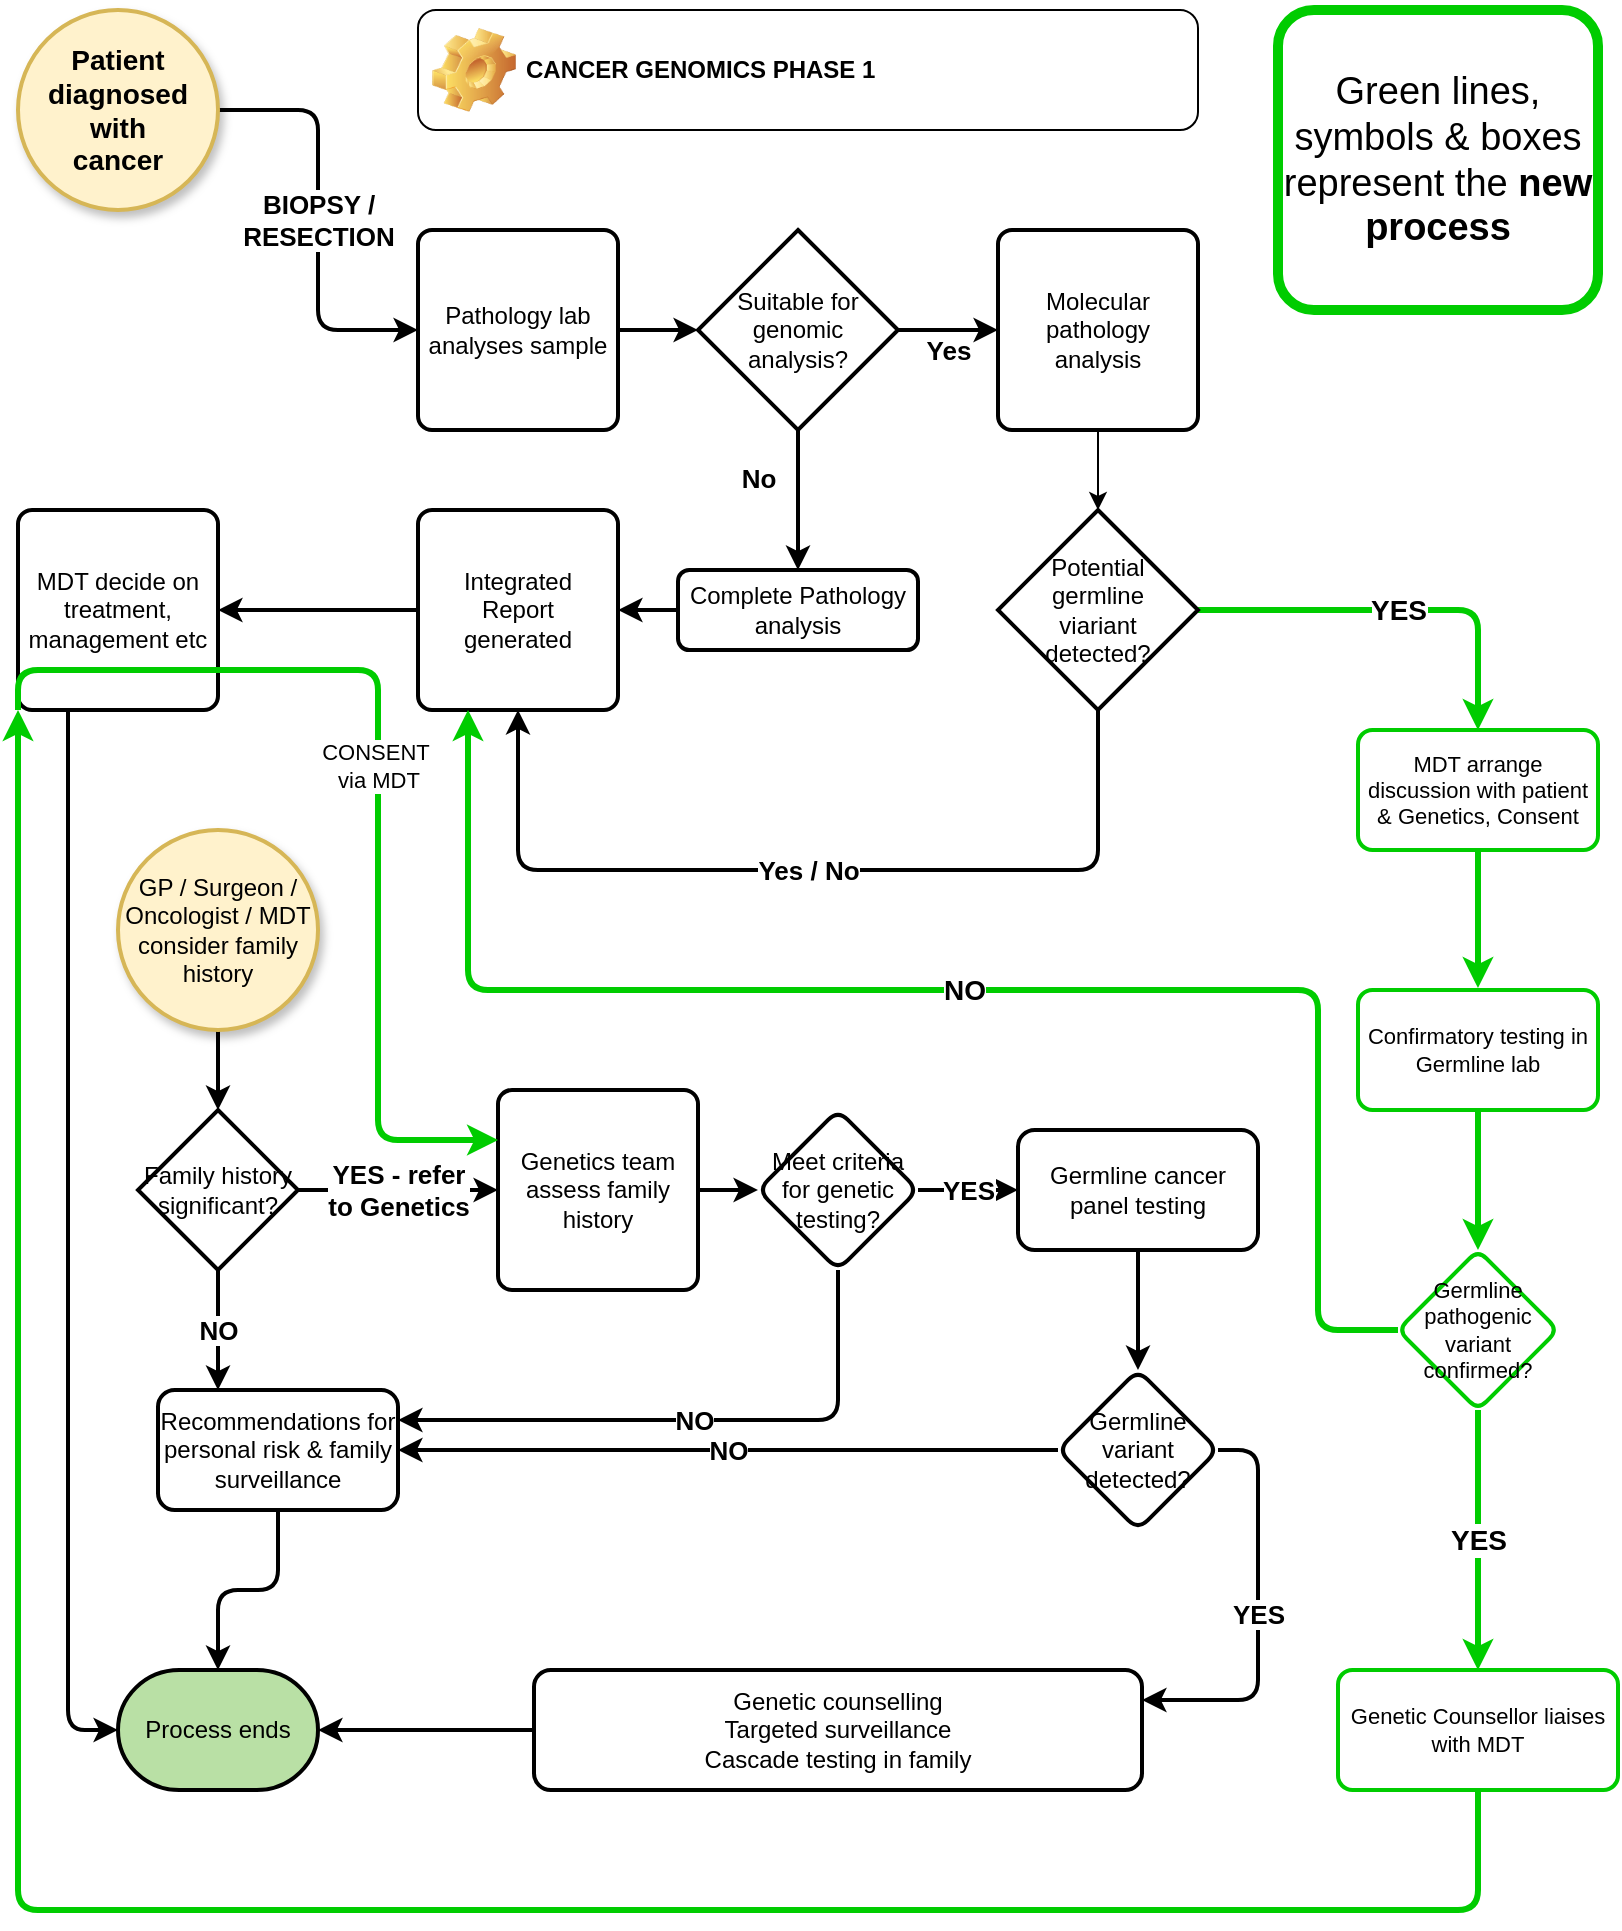 <mxfile version="21.6.6" type="github">
  <diagram id="C5RBs43oDa-KdzZeNtuy" name="Page-1">
    <mxGraphModel dx="1379" dy="884" grid="1" gridSize="10" guides="1" tooltips="1" connect="1" arrows="1" fold="1" page="1" pageScale="1" pageWidth="827" pageHeight="1169" math="0" shadow="0">
      <root>
        <mxCell id="WIyWlLk6GJQsqaUBKTNV-0" />
        <mxCell id="WIyWlLk6GJQsqaUBKTNV-1" parent="WIyWlLk6GJQsqaUBKTNV-0" />
        <mxCell id="r62edw3LymITYhODbOyO-1" value="BIOPSY / &lt;br&gt;RESECTION" style="edgeStyle=orthogonalEdgeStyle;rounded=1;orthogonalLoop=1;jettySize=auto;html=1;exitX=0;exitY=0.5;exitDx=0;exitDy=0;entryX=1;entryY=0.5;entryDx=0;entryDy=0;endArrow=none;fontSize=13;startArrow=classic;startFill=1;endFill=0;fontStyle=1;strokeWidth=2;entryPerimeter=0;" parent="WIyWlLk6GJQsqaUBKTNV-1" source="r62edw3LymITYhODbOyO-2" target="r62edw3LymITYhODbOyO-19" edge="1">
          <mxGeometry relative="1" as="geometry">
            <mxPoint x="360" y="110" as="sourcePoint" />
            <mxPoint x="280" y="100" as="targetPoint" />
          </mxGeometry>
        </mxCell>
        <mxCell id="WIyWlLk6GJQsqaUBKTNV-8" value="No" style="rounded=1;html=1;jettySize=auto;orthogonalLoop=1;fontSize=13;endArrow=none;endFill=0;endSize=8;strokeWidth=2;shadow=0;labelBackgroundColor=default;edgeStyle=orthogonalEdgeStyle;startArrow=classic;startFill=1;fontStyle=1;entryX=0.5;entryY=1;entryDx=0;entryDy=0;entryPerimeter=0;" parent="WIyWlLk6GJQsqaUBKTNV-1" source="WIyWlLk6GJQsqaUBKTNV-11" target="r62edw3LymITYhODbOyO-4" edge="1">
          <mxGeometry x="0.333" y="20" relative="1" as="geometry">
            <mxPoint as="offset" />
          </mxGeometry>
        </mxCell>
        <mxCell id="r62edw3LymITYhODbOyO-14" style="edgeStyle=orthogonalEdgeStyle;rounded=1;orthogonalLoop=1;jettySize=auto;html=1;endArrow=none;fontSize=13;startArrow=classic;startFill=1;endFill=0;fontStyle=1;strokeWidth=2;exitX=1;exitY=0.5;exitDx=0;exitDy=0;" parent="WIyWlLk6GJQsqaUBKTNV-1" source="r62edw3LymITYhODbOyO-10" target="WIyWlLk6GJQsqaUBKTNV-11" edge="1">
          <mxGeometry relative="1" as="geometry" />
        </mxCell>
        <mxCell id="WIyWlLk6GJQsqaUBKTNV-11" value="Complete Pathology analysis" style="rounded=1;whiteSpace=wrap;html=1;fontSize=12;glass=0;strokeWidth=2;shadow=0;arcSize=14;" parent="WIyWlLk6GJQsqaUBKTNV-1" vertex="1">
          <mxGeometry x="340" y="430" width="120" height="40" as="geometry" />
        </mxCell>
        <mxCell id="r62edw3LymITYhODbOyO-5" style="edgeStyle=orthogonalEdgeStyle;rounded=1;orthogonalLoop=1;jettySize=auto;html=1;endArrow=none;fontSize=13;endFill=0;endSize=8;strokeWidth=2;shadow=0;startArrow=classic;startFill=1;fontStyle=1;exitX=0;exitY=0.5;exitDx=0;exitDy=0;exitPerimeter=0;" parent="WIyWlLk6GJQsqaUBKTNV-1" source="r62edw3LymITYhODbOyO-4" target="r62edw3LymITYhODbOyO-2" edge="1">
          <mxGeometry relative="1" as="geometry" />
        </mxCell>
        <mxCell id="r62edw3LymITYhODbOyO-2" value="Pathology lab analyses sample" style="rounded=1;whiteSpace=wrap;html=1;absoluteArcSize=1;arcSize=14;strokeWidth=2;" parent="WIyWlLk6GJQsqaUBKTNV-1" vertex="1">
          <mxGeometry x="210" y="260" width="100" height="100" as="geometry" />
        </mxCell>
        <mxCell id="r62edw3LymITYhODbOyO-4" value="Suitable for genomic analysis?" style="strokeWidth=2;html=1;shape=mxgraph.flowchart.decision;whiteSpace=wrap;rounded=1;arcSize=14;" parent="WIyWlLk6GJQsqaUBKTNV-1" vertex="1">
          <mxGeometry x="350" y="260" width="100" height="100" as="geometry" />
        </mxCell>
        <mxCell id="r62edw3LymITYhODbOyO-6" value="Yes" style="edgeStyle=orthogonalEdgeStyle;rounded=1;html=1;jettySize=auto;orthogonalLoop=1;fontSize=13;endArrow=none;endFill=0;endSize=8;strokeWidth=2;shadow=0;labelBackgroundColor=default;exitX=0;exitY=0.5;exitDx=0;exitDy=0;entryX=1;entryY=0.5;entryDx=0;entryDy=0;startArrow=classic;startFill=1;fontStyle=1;entryPerimeter=0;" parent="WIyWlLk6GJQsqaUBKTNV-1" source="r62edw3LymITYhODbOyO-7" target="r62edw3LymITYhODbOyO-4" edge="1">
          <mxGeometry y="10" relative="1" as="geometry">
            <mxPoint as="offset" />
            <mxPoint x="740" y="331" as="sourcePoint" />
            <mxPoint x="690" y="330" as="targetPoint" />
            <Array as="points" />
          </mxGeometry>
        </mxCell>
        <mxCell id="r62edw3LymITYhODbOyO-9" style="edgeStyle=orthogonalEdgeStyle;rounded=1;orthogonalLoop=1;jettySize=auto;html=1;entryX=0.5;entryY=0;entryDx=0;entryDy=0;entryPerimeter=0;" parent="WIyWlLk6GJQsqaUBKTNV-1" source="r62edw3LymITYhODbOyO-7" target="r62edw3LymITYhODbOyO-8" edge="1">
          <mxGeometry relative="1" as="geometry" />
        </mxCell>
        <mxCell id="r62edw3LymITYhODbOyO-7" value="Molecular pathology analysis" style="rounded=1;whiteSpace=wrap;html=1;absoluteArcSize=1;arcSize=14;strokeWidth=2;" parent="WIyWlLk6GJQsqaUBKTNV-1" vertex="1">
          <mxGeometry x="500" y="260" width="100" height="100" as="geometry" />
        </mxCell>
        <mxCell id="r62edw3LymITYhODbOyO-15" value="Yes / No" style="edgeStyle=orthogonalEdgeStyle;rounded=1;orthogonalLoop=1;jettySize=auto;html=1;entryX=0.5;entryY=1;entryDx=0;entryDy=0;exitX=0.5;exitY=1;exitDx=0;exitDy=0;endArrow=none;fontSize=13;startArrow=classic;startFill=1;endFill=0;fontStyle=1;strokeWidth=2;entryPerimeter=0;" parent="WIyWlLk6GJQsqaUBKTNV-1" source="r62edw3LymITYhODbOyO-10" target="r62edw3LymITYhODbOyO-8" edge="1">
          <mxGeometry relative="1" as="geometry">
            <Array as="points">
              <mxPoint x="260" y="580" />
              <mxPoint x="550" y="580" />
            </Array>
          </mxGeometry>
        </mxCell>
        <mxCell id="r62edw3LymITYhODbOyO-45" value="YES" style="edgeStyle=orthogonalEdgeStyle;shape=connector;rounded=1;orthogonalLoop=1;jettySize=auto;html=1;labelBackgroundColor=default;strokeColor=#00CC00;fontFamily=Helvetica;fontSize=14;fontColor=default;endArrow=classic;strokeWidth=3;fontStyle=1;entryX=0.5;entryY=0;entryDx=0;entryDy=0;" parent="WIyWlLk6GJQsqaUBKTNV-1" source="r62edw3LymITYhODbOyO-8" target="FzFu1lCSK658Zhzd-CzV-1" edge="1">
          <mxGeometry relative="1" as="geometry" />
        </mxCell>
        <mxCell id="r62edw3LymITYhODbOyO-8" value="Potential &lt;br&gt;germline &lt;br&gt;viariant &lt;br&gt;detected?" style="strokeWidth=2;html=1;shape=mxgraph.flowchart.decision;whiteSpace=wrap;rounded=1;arcSize=14;" parent="WIyWlLk6GJQsqaUBKTNV-1" vertex="1">
          <mxGeometry x="500" y="400" width="100" height="100" as="geometry" />
        </mxCell>
        <mxCell id="r62edw3LymITYhODbOyO-13" style="edgeStyle=orthogonalEdgeStyle;rounded=1;orthogonalLoop=1;jettySize=auto;html=1;endArrow=none;fontSize=13;startArrow=classic;startFill=1;endFill=0;fontStyle=1;strokeWidth=2;exitX=1;exitY=0.5;exitDx=0;exitDy=0;" parent="WIyWlLk6GJQsqaUBKTNV-1" source="r62edw3LymITYhODbOyO-11" target="r62edw3LymITYhODbOyO-10" edge="1">
          <mxGeometry relative="1" as="geometry" />
        </mxCell>
        <mxCell id="r62edw3LymITYhODbOyO-10" value="Integrated &lt;br&gt;Report &lt;br&gt;generated" style="rounded=1;whiteSpace=wrap;html=1;absoluteArcSize=1;arcSize=14;strokeWidth=2;" parent="WIyWlLk6GJQsqaUBKTNV-1" vertex="1">
          <mxGeometry x="210" y="400" width="100" height="100" as="geometry" />
        </mxCell>
        <mxCell id="r62edw3LymITYhODbOyO-52" style="edgeStyle=orthogonalEdgeStyle;shape=connector;rounded=1;orthogonalLoop=1;jettySize=auto;html=1;entryX=0.25;entryY=1;entryDx=0;entryDy=0;labelBackgroundColor=default;strokeColor=default;fontFamily=Helvetica;fontSize=13;fontColor=default;endArrow=none;exitX=0;exitY=0.5;exitDx=0;exitDy=0;startArrow=classic;startFill=1;endFill=0;fontStyle=1;strokeWidth=2;exitPerimeter=0;" parent="WIyWlLk6GJQsqaUBKTNV-1" source="r62edw3LymITYhODbOyO-24" target="r62edw3LymITYhODbOyO-11" edge="1">
          <mxGeometry relative="1" as="geometry" />
        </mxCell>
        <mxCell id="r62edw3LymITYhODbOyO-11" value="MDT decide on treatment, management etc" style="rounded=1;whiteSpace=wrap;html=1;absoluteArcSize=1;arcSize=14;strokeWidth=2;" parent="WIyWlLk6GJQsqaUBKTNV-1" vertex="1">
          <mxGeometry x="10" y="400" width="100" height="100" as="geometry" />
        </mxCell>
        <mxCell id="r62edw3LymITYhODbOyO-19" value="Patient &lt;br style=&quot;font-size: 14px;&quot;&gt;diagnosed with &lt;br style=&quot;font-size: 14px;&quot;&gt;cancer" style="strokeWidth=2;html=1;shape=mxgraph.flowchart.start_2;whiteSpace=wrap;fillColor=#fff2cc;strokeColor=#d6b656;shadow=1;fontSize=14;fontStyle=1" parent="WIyWlLk6GJQsqaUBKTNV-1" vertex="1">
          <mxGeometry x="10" y="150" width="100" height="100" as="geometry" />
        </mxCell>
        <mxCell id="r62edw3LymITYhODbOyO-23" value="" style="edgeStyle=orthogonalEdgeStyle;rounded=1;orthogonalLoop=1;jettySize=auto;html=1;endArrow=none;fontSize=13;startArrow=classic;startFill=1;endFill=0;fontStyle=1;strokeWidth=2;" parent="WIyWlLk6GJQsqaUBKTNV-1" source="r62edw3LymITYhODbOyO-22" target="r62edw3LymITYhODbOyO-21" edge="1">
          <mxGeometry relative="1" as="geometry" />
        </mxCell>
        <mxCell id="r62edw3LymITYhODbOyO-21" value="GP / Surgeon / Oncologist / MDT consider family history" style="strokeWidth=2;html=1;shape=mxgraph.flowchart.start_2;whiteSpace=wrap;fillColor=#fff2cc;strokeColor=#d6b656;shadow=1;" parent="WIyWlLk6GJQsqaUBKTNV-1" vertex="1">
          <mxGeometry x="60" y="560" width="100" height="100" as="geometry" />
        </mxCell>
        <mxCell id="r62edw3LymITYhODbOyO-25" value="NO" style="edgeStyle=orthogonalEdgeStyle;rounded=1;orthogonalLoop=1;jettySize=auto;html=1;endArrow=none;fontSize=13;startArrow=classic;startFill=1;endFill=0;fontStyle=1;strokeWidth=2;exitX=0.25;exitY=0;exitDx=0;exitDy=0;" parent="WIyWlLk6GJQsqaUBKTNV-1" source="r62edw3LymITYhODbOyO-32" target="r62edw3LymITYhODbOyO-22" edge="1">
          <mxGeometry relative="1" as="geometry" />
        </mxCell>
        <mxCell id="r62edw3LymITYhODbOyO-27" value="" style="edgeStyle=orthogonalEdgeStyle;rounded=0;orthogonalLoop=1;jettySize=auto;html=1;" parent="WIyWlLk6GJQsqaUBKTNV-1" source="r62edw3LymITYhODbOyO-22" edge="1">
          <mxGeometry relative="1" as="geometry">
            <mxPoint x="210" y="740" as="targetPoint" />
          </mxGeometry>
        </mxCell>
        <mxCell id="r62edw3LymITYhODbOyO-22" value="Family history significant?" style="rhombus;whiteSpace=wrap;html=1;strokeWidth=2;" parent="WIyWlLk6GJQsqaUBKTNV-1" vertex="1">
          <mxGeometry x="70" y="700" width="80" height="80" as="geometry" />
        </mxCell>
        <mxCell id="r62edw3LymITYhODbOyO-24" value="Process ends" style="strokeWidth=2;html=1;shape=mxgraph.flowchart.terminator;whiteSpace=wrap;fillColor=#B9E0A5;" parent="WIyWlLk6GJQsqaUBKTNV-1" vertex="1">
          <mxGeometry x="60" y="980" width="100" height="60" as="geometry" />
        </mxCell>
        <mxCell id="r62edw3LymITYhODbOyO-29" value="YES - refer&lt;br style=&quot;font-size: 13px;&quot;&gt;to Genetics" style="edgeStyle=orthogonalEdgeStyle;rounded=0;orthogonalLoop=1;jettySize=auto;html=1;startArrow=classic;startFill=1;endArrow=none;endFill=0;fontSize=13;fontStyle=1;strokeWidth=2;" parent="WIyWlLk6GJQsqaUBKTNV-1" source="r62edw3LymITYhODbOyO-28" target="r62edw3LymITYhODbOyO-22" edge="1">
          <mxGeometry relative="1" as="geometry" />
        </mxCell>
        <mxCell id="r62edw3LymITYhODbOyO-31" value="" style="edgeStyle=orthogonalEdgeStyle;rounded=0;orthogonalLoop=1;jettySize=auto;html=1;endArrow=none;fontSize=13;startArrow=classic;startFill=1;endFill=0;fontStyle=1;strokeWidth=2;" parent="WIyWlLk6GJQsqaUBKTNV-1" source="r62edw3LymITYhODbOyO-30" target="r62edw3LymITYhODbOyO-28" edge="1">
          <mxGeometry relative="1" as="geometry" />
        </mxCell>
        <mxCell id="r62edw3LymITYhODbOyO-28" value="Genetics team assess family history" style="rounded=1;whiteSpace=wrap;html=1;absoluteArcSize=1;arcSize=14;strokeWidth=2;" parent="WIyWlLk6GJQsqaUBKTNV-1" vertex="1">
          <mxGeometry x="250" y="690" width="100" height="100" as="geometry" />
        </mxCell>
        <mxCell id="r62edw3LymITYhODbOyO-33" value="NO" style="edgeStyle=orthogonalEdgeStyle;rounded=1;orthogonalLoop=1;jettySize=auto;html=1;endArrow=none;fontSize=13;startArrow=classic;startFill=1;endFill=0;fontStyle=1;strokeWidth=2;entryX=0.5;entryY=1;entryDx=0;entryDy=0;exitX=1;exitY=0.25;exitDx=0;exitDy=0;" parent="WIyWlLk6GJQsqaUBKTNV-1" source="r62edw3LymITYhODbOyO-32" target="r62edw3LymITYhODbOyO-30" edge="1">
          <mxGeometry relative="1" as="geometry" />
        </mxCell>
        <mxCell id="r62edw3LymITYhODbOyO-37" value="YES" style="edgeStyle=orthogonalEdgeStyle;rounded=0;orthogonalLoop=1;jettySize=auto;html=1;endArrow=none;fontSize=13;startArrow=classic;startFill=1;endFill=0;fontStyle=1;strokeWidth=2;" parent="WIyWlLk6GJQsqaUBKTNV-1" source="r62edw3LymITYhODbOyO-36" target="r62edw3LymITYhODbOyO-30" edge="1">
          <mxGeometry relative="1" as="geometry" />
        </mxCell>
        <mxCell id="r62edw3LymITYhODbOyO-30" value="Meet criteria for genetic testing?" style="rhombus;whiteSpace=wrap;html=1;rounded=1;arcSize=14;strokeWidth=2;" parent="WIyWlLk6GJQsqaUBKTNV-1" vertex="1">
          <mxGeometry x="380" y="700" width="80" height="80" as="geometry" />
        </mxCell>
        <mxCell id="r62edw3LymITYhODbOyO-34" style="edgeStyle=orthogonalEdgeStyle;orthogonalLoop=1;jettySize=auto;html=1;rounded=1;endArrow=none;fontSize=13;startArrow=classic;startFill=1;endFill=0;fontStyle=1;strokeWidth=2;exitX=0.5;exitY=0;exitDx=0;exitDy=0;exitPerimeter=0;" parent="WIyWlLk6GJQsqaUBKTNV-1" source="r62edw3LymITYhODbOyO-24" target="r62edw3LymITYhODbOyO-32" edge="1">
          <mxGeometry relative="1" as="geometry" />
        </mxCell>
        <mxCell id="r62edw3LymITYhODbOyO-32" value="Recommendations for personal risk &amp;amp; family surveillance" style="whiteSpace=wrap;html=1;rounded=1;arcSize=14;strokeWidth=2;" parent="WIyWlLk6GJQsqaUBKTNV-1" vertex="1">
          <mxGeometry x="80" y="840" width="120" height="60" as="geometry" />
        </mxCell>
        <mxCell id="r62edw3LymITYhODbOyO-39" value="" style="edgeStyle=orthogonalEdgeStyle;rounded=1;orthogonalLoop=1;jettySize=auto;html=1;endArrow=none;fontSize=13;startArrow=classic;startFill=1;endFill=0;fontStyle=1;strokeWidth=2;" parent="WIyWlLk6GJQsqaUBKTNV-1" source="r62edw3LymITYhODbOyO-38" target="r62edw3LymITYhODbOyO-36" edge="1">
          <mxGeometry relative="1" as="geometry" />
        </mxCell>
        <mxCell id="r62edw3LymITYhODbOyO-36" value="Germline cancer panel testing" style="whiteSpace=wrap;html=1;rounded=1;arcSize=14;strokeWidth=2;" parent="WIyWlLk6GJQsqaUBKTNV-1" vertex="1">
          <mxGeometry x="510" y="710" width="120" height="60" as="geometry" />
        </mxCell>
        <mxCell id="r62edw3LymITYhODbOyO-40" value="NO" style="edgeStyle=orthogonalEdgeStyle;rounded=0;orthogonalLoop=1;jettySize=auto;html=1;endArrow=none;fontSize=13;startArrow=classic;startFill=1;endFill=0;fontStyle=1;strokeWidth=2;exitX=1;exitY=0.5;exitDx=0;exitDy=0;" parent="WIyWlLk6GJQsqaUBKTNV-1" source="r62edw3LymITYhODbOyO-32" target="r62edw3LymITYhODbOyO-38" edge="1">
          <mxGeometry relative="1" as="geometry">
            <mxPoint x="610" y="860" as="sourcePoint" />
          </mxGeometry>
        </mxCell>
        <mxCell id="r62edw3LymITYhODbOyO-42" value="YES" style="edgeStyle=orthogonalEdgeStyle;rounded=1;orthogonalLoop=1;jettySize=auto;html=1;exitX=1;exitY=0.25;exitDx=0;exitDy=0;entryX=1;entryY=0.5;entryDx=0;entryDy=0;endArrow=none;fontSize=13;startArrow=classic;startFill=1;endFill=0;fontStyle=1;strokeWidth=2;" parent="WIyWlLk6GJQsqaUBKTNV-1" source="r62edw3LymITYhODbOyO-41" target="r62edw3LymITYhODbOyO-38" edge="1">
          <mxGeometry relative="1" as="geometry" />
        </mxCell>
        <mxCell id="r62edw3LymITYhODbOyO-38" value="Germline&lt;br&gt;variant&lt;br&gt;detected?" style="rhombus;whiteSpace=wrap;html=1;rounded=1;arcSize=14;strokeWidth=2;" parent="WIyWlLk6GJQsqaUBKTNV-1" vertex="1">
          <mxGeometry x="530" y="830" width="80" height="80" as="geometry" />
        </mxCell>
        <mxCell id="r62edw3LymITYhODbOyO-43" style="edgeStyle=orthogonalEdgeStyle;shape=connector;rounded=1;orthogonalLoop=1;jettySize=auto;html=1;labelBackgroundColor=default;strokeColor=default;fontFamily=Helvetica;fontSize=13;fontColor=default;endArrow=none;startArrow=classic;startFill=1;endFill=0;fontStyle=1;strokeWidth=2;exitX=1;exitY=0.5;exitDx=0;exitDy=0;exitPerimeter=0;" parent="WIyWlLk6GJQsqaUBKTNV-1" source="r62edw3LymITYhODbOyO-24" target="r62edw3LymITYhODbOyO-41" edge="1">
          <mxGeometry relative="1" as="geometry" />
        </mxCell>
        <mxCell id="r62edw3LymITYhODbOyO-41" value="Genetic counselling&lt;br&gt;Targeted surveillance&lt;br&gt;Cascade testing in family" style="whiteSpace=wrap;html=1;rounded=1;arcSize=14;strokeWidth=2;" parent="WIyWlLk6GJQsqaUBKTNV-1" vertex="1">
          <mxGeometry x="268" y="980" width="304" height="60" as="geometry" />
        </mxCell>
        <mxCell id="r62edw3LymITYhODbOyO-47" value="" style="edgeStyle=orthogonalEdgeStyle;shape=connector;rounded=1;orthogonalLoop=1;jettySize=auto;html=1;labelBackgroundColor=default;strokeColor=#00CC00;fontFamily=Helvetica;fontSize=11;fontColor=default;endArrow=classic;strokeWidth=3;" parent="WIyWlLk6GJQsqaUBKTNV-1" source="r62edw3LymITYhODbOyO-44" target="r62edw3LymITYhODbOyO-46" edge="1">
          <mxGeometry relative="1" as="geometry" />
        </mxCell>
        <mxCell id="r62edw3LymITYhODbOyO-44" value="Confirmatory testing in Germline lab" style="whiteSpace=wrap;html=1;strokeWidth=2;perimeterSpacing=1;rounded=1;fontSize=11;strokeColor=#00CC00;arcSize=12;" parent="WIyWlLk6GJQsqaUBKTNV-1" vertex="1">
          <mxGeometry x="680" y="640" width="120" height="60" as="geometry" />
        </mxCell>
        <mxCell id="r62edw3LymITYhODbOyO-48" value="NO" style="edgeStyle=orthogonalEdgeStyle;shape=connector;rounded=1;orthogonalLoop=1;jettySize=auto;html=1;labelBackgroundColor=default;strokeColor=#00CC00;fontFamily=Helvetica;fontSize=14;fontColor=default;endArrow=classic;strokeWidth=3;entryX=0.25;entryY=1;entryDx=0;entryDy=0;fontStyle=1;" parent="WIyWlLk6GJQsqaUBKTNV-1" source="r62edw3LymITYhODbOyO-46" target="r62edw3LymITYhODbOyO-10" edge="1">
          <mxGeometry relative="1" as="geometry">
            <mxPoint x="290" y="520" as="targetPoint" />
            <Array as="points">
              <mxPoint x="660" y="810" />
              <mxPoint x="660" y="640" />
              <mxPoint x="235" y="640" />
            </Array>
          </mxGeometry>
        </mxCell>
        <mxCell id="r62edw3LymITYhODbOyO-50" value="YES" style="edgeStyle=orthogonalEdgeStyle;shape=connector;rounded=1;orthogonalLoop=1;jettySize=auto;html=1;labelBackgroundColor=default;strokeColor=#00CC00;fontFamily=Helvetica;fontSize=14;fontColor=default;endArrow=classic;strokeWidth=3;fontStyle=1;" parent="WIyWlLk6GJQsqaUBKTNV-1" source="r62edw3LymITYhODbOyO-46" target="r62edw3LymITYhODbOyO-49" edge="1">
          <mxGeometry relative="1" as="geometry" />
        </mxCell>
        <mxCell id="r62edw3LymITYhODbOyO-46" value="Germline pathogenic variant confirmed?" style="rhombus;whiteSpace=wrap;html=1;strokeWidth=2;rounded=1;fontSize=11;strokeColor=#00CC00;arcSize=12;" parent="WIyWlLk6GJQsqaUBKTNV-1" vertex="1">
          <mxGeometry x="700" y="770" width="80" height="80" as="geometry" />
        </mxCell>
        <mxCell id="r62edw3LymITYhODbOyO-51" style="edgeStyle=orthogonalEdgeStyle;shape=connector;rounded=1;orthogonalLoop=1;jettySize=auto;html=1;entryX=0;entryY=1;entryDx=0;entryDy=0;labelBackgroundColor=default;strokeColor=#00CC00;fontFamily=Helvetica;fontSize=11;fontColor=default;endArrow=classic;strokeWidth=3;" parent="WIyWlLk6GJQsqaUBKTNV-1" source="r62edw3LymITYhODbOyO-49" target="r62edw3LymITYhODbOyO-11" edge="1">
          <mxGeometry relative="1" as="geometry">
            <Array as="points">
              <mxPoint x="740" y="1100" />
              <mxPoint x="10" y="1100" />
            </Array>
          </mxGeometry>
        </mxCell>
        <mxCell id="r62edw3LymITYhODbOyO-49" value="Genetic Counsellor liaises with MDT" style="whiteSpace=wrap;html=1;strokeWidth=2;rounded=1;fontSize=11;strokeColor=#00CC00;arcSize=12;" parent="WIyWlLk6GJQsqaUBKTNV-1" vertex="1">
          <mxGeometry x="670" y="980" width="140" height="60" as="geometry" />
        </mxCell>
        <mxCell id="r62edw3LymITYhODbOyO-61" value="Green lines, symbols &amp;amp; boxes represent the &lt;b style=&quot;font-size: 19px;&quot;&gt;new process&lt;/b&gt;" style="rounded=1;whiteSpace=wrap;html=1;fontFamily=Helvetica;fontSize=19;fontColor=default;strokeColor=#00CC00;strokeWidth=5;arcSize=12;" parent="WIyWlLk6GJQsqaUBKTNV-1" vertex="1">
          <mxGeometry x="640" y="150" width="160" height="150" as="geometry" />
        </mxCell>
        <mxCell id="FzFu1lCSK658Zhzd-CzV-0" value="CANCER GENOMICS PHASE 1" style="label;whiteSpace=wrap;html=1;image=img/clipart/Gear_128x128.png" parent="WIyWlLk6GJQsqaUBKTNV-1" vertex="1">
          <mxGeometry x="210" y="150" width="390" height="60" as="geometry" />
        </mxCell>
        <mxCell id="FzFu1lCSK658Zhzd-CzV-1" value="MDT arrange discussion with patient &amp;amp; Genetics, Consent" style="whiteSpace=wrap;html=1;strokeWidth=2;rounded=1;arcSize=12;fontSize=11;strokeColor=#00CC00;" parent="WIyWlLk6GJQsqaUBKTNV-1" vertex="1">
          <mxGeometry x="680" y="510" width="120" height="60" as="geometry" />
        </mxCell>
        <mxCell id="FzFu1lCSK658Zhzd-CzV-3" value="" style="edgeStyle=orthogonalEdgeStyle;shape=connector;rounded=1;orthogonalLoop=1;jettySize=auto;html=1;labelBackgroundColor=default;strokeColor=#00CC00;fontFamily=Helvetica;fontSize=11;fontColor=default;endArrow=classic;strokeWidth=3;exitX=0.5;exitY=1;exitDx=0;exitDy=0;" parent="WIyWlLk6GJQsqaUBKTNV-1" source="FzFu1lCSK658Zhzd-CzV-1" target="r62edw3LymITYhODbOyO-44" edge="1">
          <mxGeometry relative="1" as="geometry">
            <mxPoint x="750" y="711" as="sourcePoint" />
            <mxPoint x="740" y="640" as="targetPoint" />
          </mxGeometry>
        </mxCell>
        <mxCell id="ghyRrjVJzyA8r7RWeu4J-0" value="CONSENT&amp;nbsp;&lt;br&gt;via MDT" style="edgeStyle=orthogonalEdgeStyle;shape=connector;rounded=1;orthogonalLoop=1;jettySize=auto;html=1;entryX=0;entryY=0.25;entryDx=0;entryDy=0;labelBackgroundColor=default;strokeColor=#00CC00;fontFamily=Helvetica;fontSize=11;fontColor=default;endArrow=classic;strokeWidth=3;exitX=0;exitY=1;exitDx=0;exitDy=0;" edge="1" parent="WIyWlLk6GJQsqaUBKTNV-1" source="r62edw3LymITYhODbOyO-11" target="r62edw3LymITYhODbOyO-28">
          <mxGeometry relative="1" as="geometry">
            <mxPoint x="750" y="1050" as="sourcePoint" />
            <mxPoint x="20" y="510" as="targetPoint" />
            <Array as="points">
              <mxPoint x="10" y="480" />
              <mxPoint x="190" y="480" />
              <mxPoint x="190" y="715" />
            </Array>
          </mxGeometry>
        </mxCell>
      </root>
    </mxGraphModel>
  </diagram>
</mxfile>

